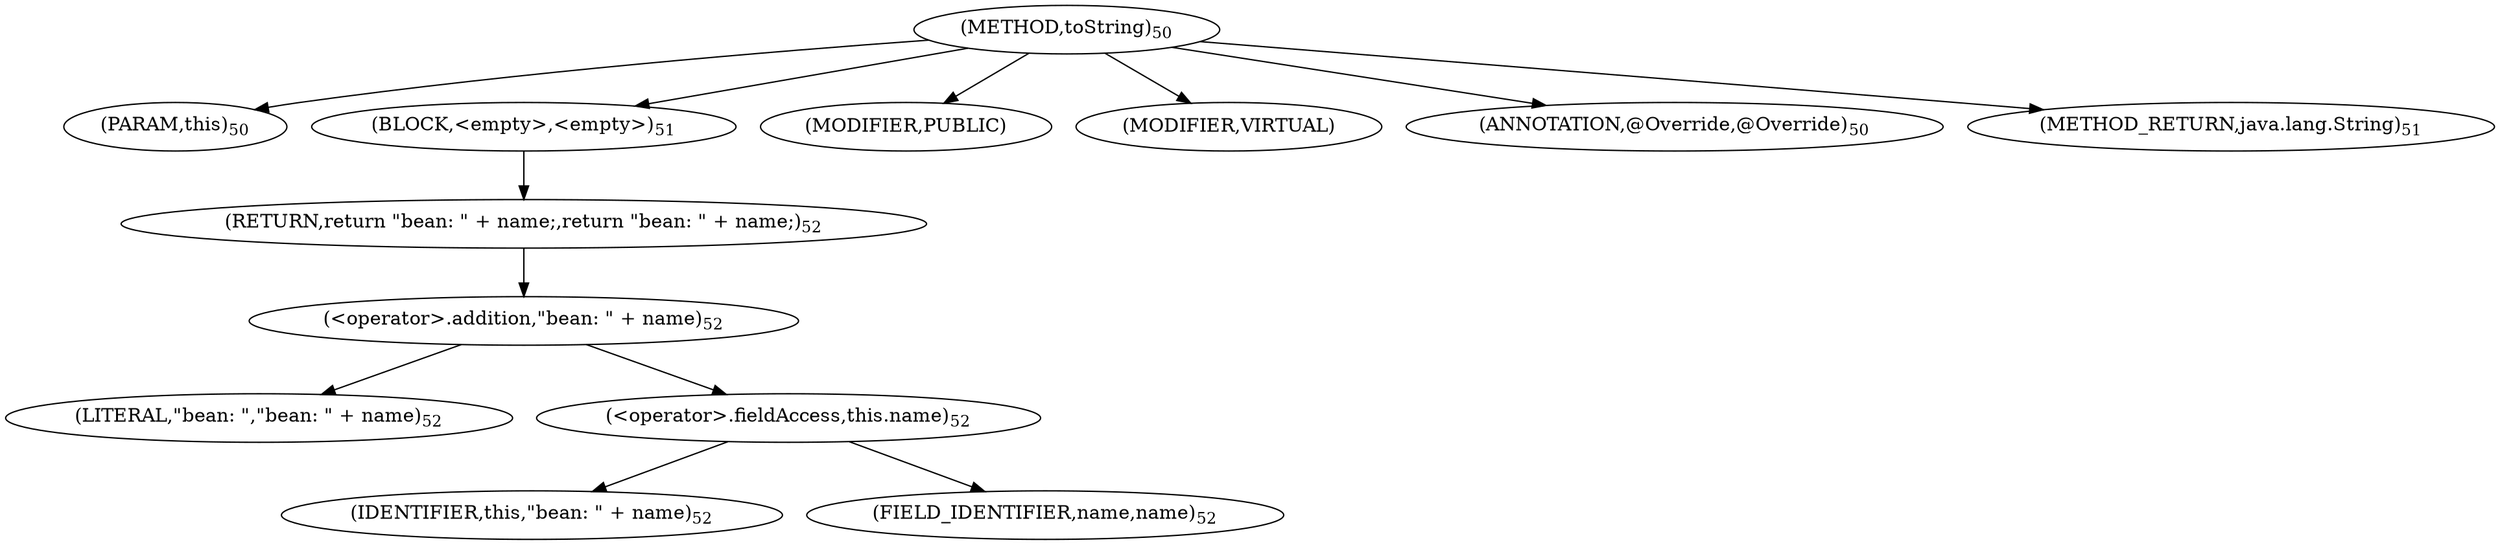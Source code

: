 digraph "toString" {  
"99" [label = <(METHOD,toString)<SUB>50</SUB>> ]
"100" [label = <(PARAM,this)<SUB>50</SUB>> ]
"101" [label = <(BLOCK,&lt;empty&gt;,&lt;empty&gt;)<SUB>51</SUB>> ]
"102" [label = <(RETURN,return &quot;bean: &quot; + name;,return &quot;bean: &quot; + name;)<SUB>52</SUB>> ]
"103" [label = <(&lt;operator&gt;.addition,&quot;bean: &quot; + name)<SUB>52</SUB>> ]
"104" [label = <(LITERAL,&quot;bean: &quot;,&quot;bean: &quot; + name)<SUB>52</SUB>> ]
"105" [label = <(&lt;operator&gt;.fieldAccess,this.name)<SUB>52</SUB>> ]
"106" [label = <(IDENTIFIER,this,&quot;bean: &quot; + name)<SUB>52</SUB>> ]
"107" [label = <(FIELD_IDENTIFIER,name,name)<SUB>52</SUB>> ]
"108" [label = <(MODIFIER,PUBLIC)> ]
"109" [label = <(MODIFIER,VIRTUAL)> ]
"110" [label = <(ANNOTATION,@Override,@Override)<SUB>50</SUB>> ]
"111" [label = <(METHOD_RETURN,java.lang.String)<SUB>51</SUB>> ]
  "99" -> "100" 
  "99" -> "101" 
  "99" -> "108" 
  "99" -> "109" 
  "99" -> "110" 
  "99" -> "111" 
  "101" -> "102" 
  "102" -> "103" 
  "103" -> "104" 
  "103" -> "105" 
  "105" -> "106" 
  "105" -> "107" 
}
